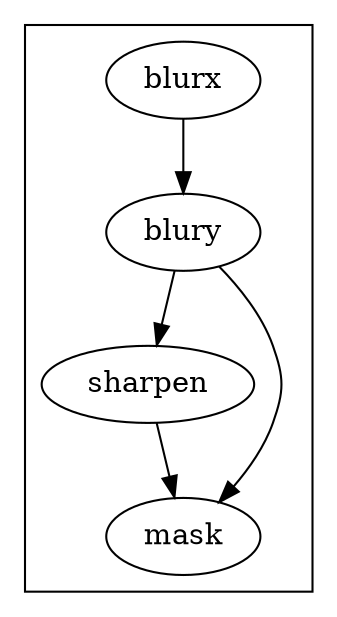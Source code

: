 digraph {
	graph [bb="0,0,154,292"];
	node [label="\N"];
	subgraph cluster_0 {
		graph [bb="8,8,146,284"];
		blurx		 [height="0.51389",
			pos="84,257",
			width="1.0278"];
		blury		 [height="0.51389",
			pos="84,183",
			width="1.0278"];
		blurx -> blury		 [pos="e,84,201.67 84,238.33 84,230.26 84,220.65 84,211.71"];
		sharpen		 [height="0.51389",
			pos="67,109",
			width="1.4167"];
		blury -> sharpen		 [pos="e,71.288,127.67 79.71,164.33 77.838,156.18 75.601,146.44 73.529,137.42"];
		mask		 [height="0.51389",
			pos="84,35",
			width="1.0278"];
		blury -> mask		 [pos="e,101.71,51.499 101.71,166.5 111.2,156.42 121.95,142.67 127,128 132.5,112.03 132\
.5,105.97 127,90 123.13,78.77 115.92,68.078 108.5,59.157"];
		sharpen -> mask		 [pos="e,79.77,53.411 71.29,90.327 73.177,82.114 75.433,72.29 77.518,63.214"];
	}
}
